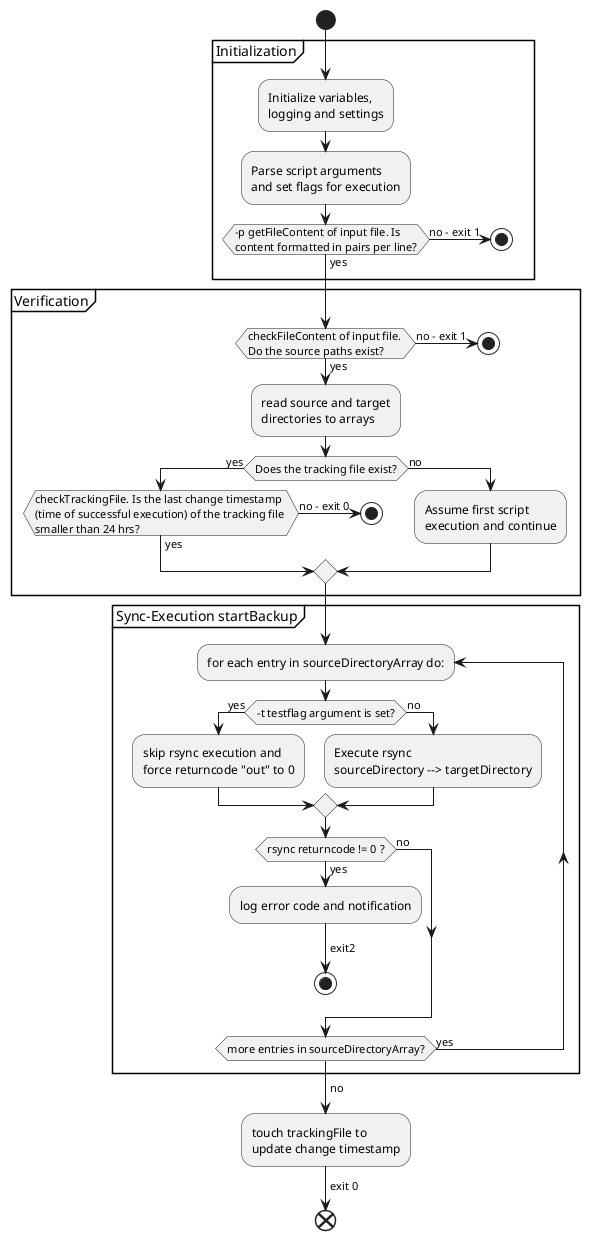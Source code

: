 @startuml

start
partition Initialization {
    :Initialize variables, 
    logging and settings;

    :Parse script arguments
    and set flags for execution;

    if (-p getFileContent of input file. Is
content formatted in pairs per line?) then (yes)
        else (no - exit 1)
        stop
    endif
}

partition Verification {

    if (checkFileContent of input file. 
Do the source paths exist? ) then (yes)
    :read source and target
    directories to arrays;
    else (no - exit 1)
        stop
    endif

    if (Does the tracking file exist?) then (yes)
        if(checkTrackingFile. Is the last change timestamp 
(time of successful execution) of the tracking file 
smaller than 24 hrs? ) then (yes)
        else (no - exit 0)
            stop
        endif
    else (no)
    :Assume first script 
    execution and continue;
    endif

}

partition "Sync-Execution startBackup" {
    repeat :for each entry in sourceDirectoryArray do:;
    if (-t testflag argument is set?) then (yes)
        :skip rsync execution and
        force returncode "out" to 0;
    else (no)
        :Execute rsync 
        sourceDirectory --> targetDirectory;
    endif
    if (rsync returncode != 0 ?) then (yes)
        :log error code and notification; 
        ->exit2;
        stop
    else (no)
    endif
repeat while (more entries in sourceDirectoryArray?) is (yes)
->no;
}
:touch trackingFile to 
update change timestamp;
->exit 0;
end
@enduml